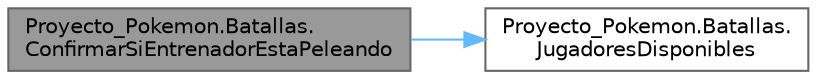 digraph "Proyecto_Pokemon.Batallas.ConfirmarSiEntrenadorEstaPeleando"
{
 // INTERACTIVE_SVG=YES
 // LATEX_PDF_SIZE
  bgcolor="transparent";
  edge [fontname=Helvetica,fontsize=10,labelfontname=Helvetica,labelfontsize=10];
  node [fontname=Helvetica,fontsize=10,shape=box,height=0.2,width=0.4];
  rankdir="LR";
  Node1 [id="Node000001",label="Proyecto_Pokemon.Batallas.\lConfirmarSiEntrenadorEstaPeleando",height=0.2,width=0.4,color="gray40", fillcolor="grey60", style="filled", fontcolor="black",tooltip="Comprobar si el entrenador está participando en esta batalla."];
  Node1 -> Node2 [id="edge1_Node000001_Node000002",color="steelblue1",style="solid",tooltip=" "];
  Node2 [id="Node000002",label="Proyecto_Pokemon.Batallas.\lJugadoresDisponibles",height=0.2,width=0.4,color="grey40", fillcolor="white", style="filled",URL="$classProyecto__Pokemon_1_1Batallas.html#af7f192bf1da0b84f05453b0145cd5279",tooltip="Devuelve lista de entrenadores disponibles."];
}
